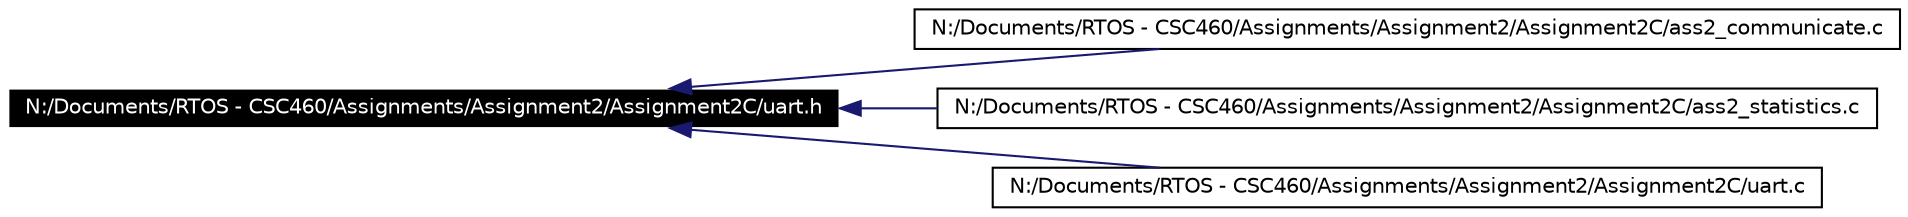 digraph G
{
  edge [fontname="Helvetica",fontsize=10,labelfontname="Helvetica",labelfontsize=10];
  node [fontname="Helvetica",fontsize=10,shape=record];
  rankdir=LR;
  Node1 [label="N:/Documents/RTOS - CSC460/Assignments/Assignment2/Assignment2C/uart.h",height=0.2,width=0.4,color="white", fillcolor="black", style="filled" fontcolor="white"];
  Node1 -> Node2 [dir=back,color="midnightblue",fontsize=10,style="solid",fontname="Helvetica"];
  Node2 [label="N:/Documents/RTOS - CSC460/Assignments/Assignment2/Assignment2C/ass2_communicate.c",height=0.2,width=0.4,color="black", fillcolor="white", style="filled",URL="$ass2__communicate_8c.html"];
  Node1 -> Node3 [dir=back,color="midnightblue",fontsize=10,style="solid",fontname="Helvetica"];
  Node3 [label="N:/Documents/RTOS - CSC460/Assignments/Assignment2/Assignment2C/ass2_statistics.c",height=0.2,width=0.4,color="black", fillcolor="white", style="filled",URL="$ass2__statistics_8c.html"];
  Node1 -> Node4 [dir=back,color="midnightblue",fontsize=10,style="solid",fontname="Helvetica"];
  Node4 [label="N:/Documents/RTOS - CSC460/Assignments/Assignment2/Assignment2C/uart.c",height=0.2,width=0.4,color="black", fillcolor="white", style="filled",URL="$uart_8c.html"];
}

